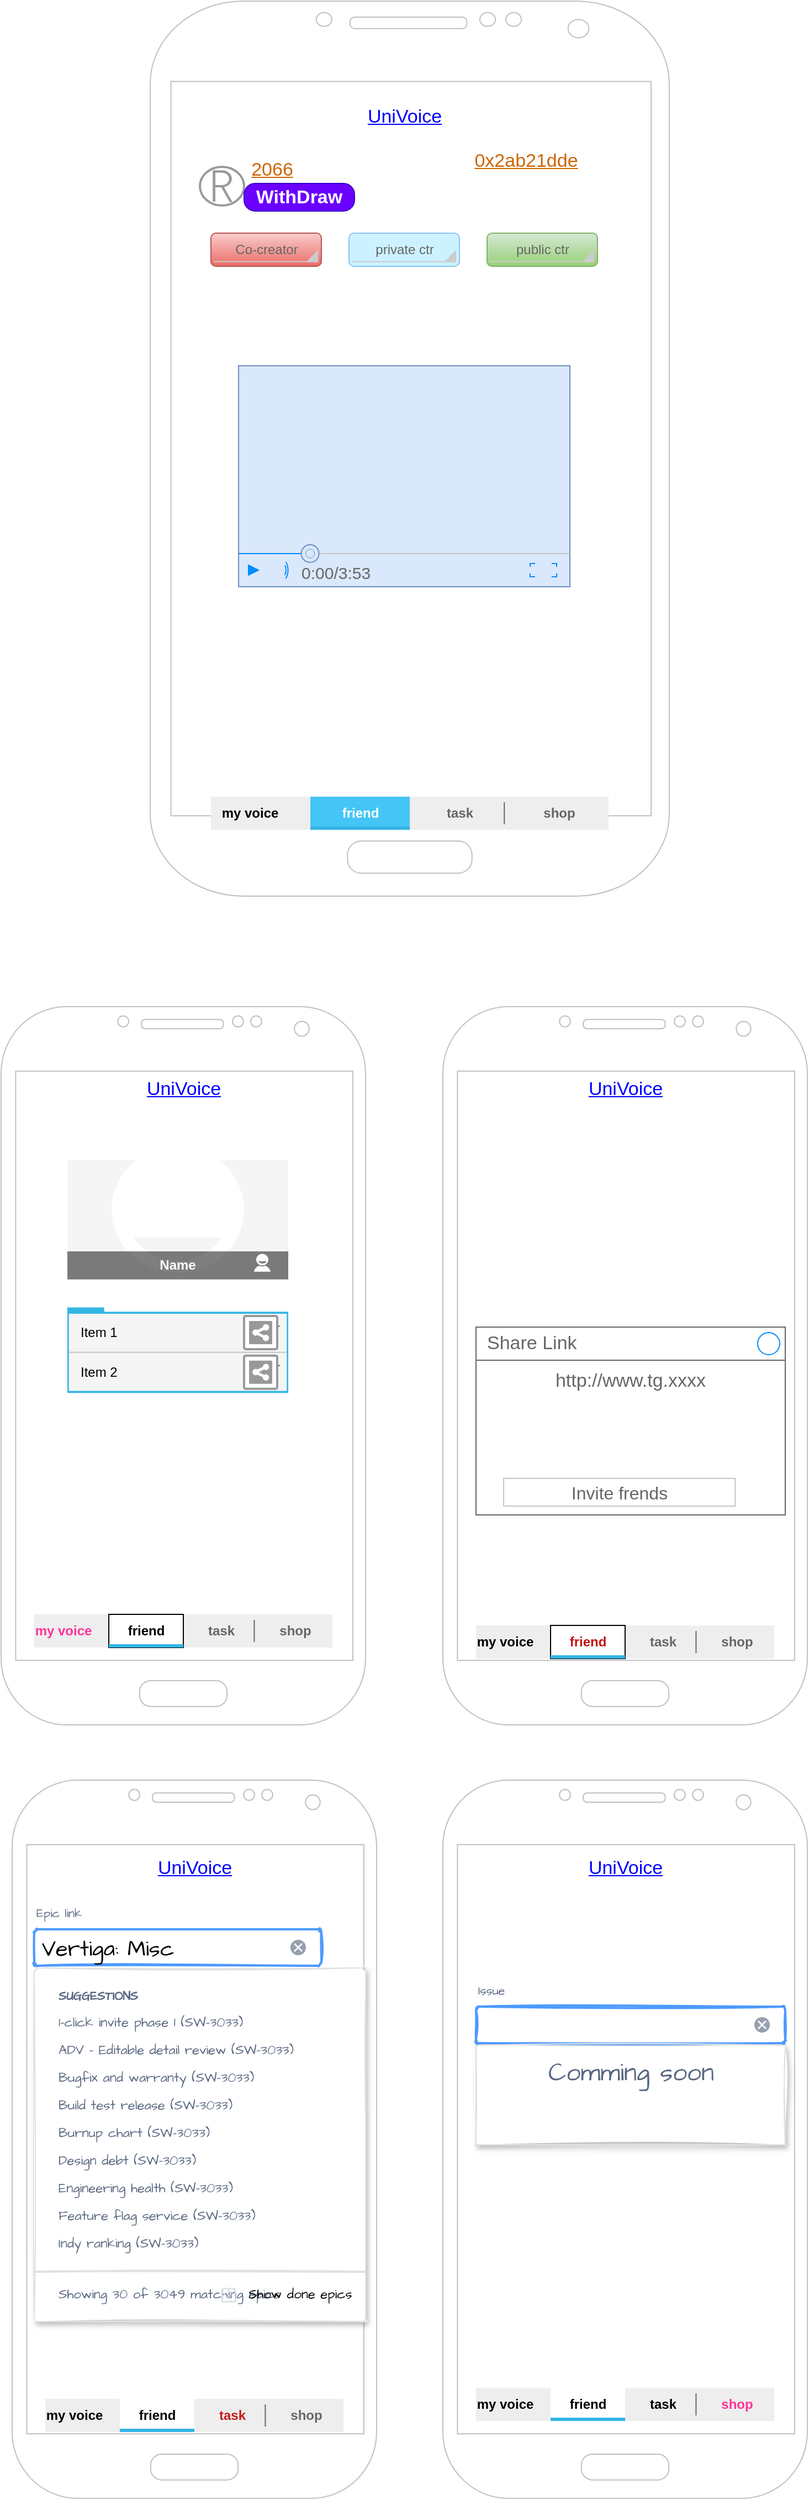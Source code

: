 <mxfile version="24.5.5" type="github">
  <diagram name="Page-1" id="f1b7ffb7-ca1e-a977-7cf5-a751b3c06c05">
    <mxGraphModel dx="1100" dy="866" grid="1" gridSize="10" guides="1" tooltips="1" connect="1" arrows="1" fold="1" page="1" pageScale="1" pageWidth="826" pageHeight="1169" background="#ffffff" math="0" shadow="0">
      <root>
        <mxCell id="0" />
        <mxCell id="1" parent="0" />
        <mxCell id="kEkzy4O3QpLZJ2S9Wlrk-61" value="" style="verticalLabelPosition=bottom;verticalAlign=top;html=1;shadow=0;dashed=0;strokeWidth=1;shape=mxgraph.android.phone2;strokeColor=#c0c0c0;" vertex="1" parent="1">
          <mxGeometry x="195" y="120" width="470" height="810" as="geometry" />
        </mxCell>
        <mxCell id="kEkzy4O3QpLZJ2S9Wlrk-63" value="UniVoice" style="shape=rectangle;strokeColor=none;fillColor=none;linkText=;fontSize=17;fontColor=#0000ff;fontStyle=4;html=1;align=center;" vertex="1" parent="1">
          <mxGeometry x="350" y="210" width="150" height="30" as="geometry" />
        </mxCell>
        <mxCell id="kEkzy4O3QpLZJ2S9Wlrk-64" value="" style="strokeColor=#999999;verticalLabelPosition=bottom;shadow=0;dashed=0;verticalAlign=top;strokeWidth=2;html=1;shape=mxgraph.mockup.misc.registeredIcon;" vertex="1" parent="1">
          <mxGeometry x="240" y="270" width="40" height="35" as="geometry" />
        </mxCell>
        <mxCell id="kEkzy4O3QpLZJ2S9Wlrk-65" value="2066" style="shape=rectangle;strokeColor=none;fillColor=none;linkText=;fontSize=17;fontColor=#CC6600;fontStyle=4;html=1;align=center;" vertex="1" parent="1">
          <mxGeometry x="230" y="260" width="150" height="25" as="geometry" />
        </mxCell>
        <mxCell id="kEkzy4O3QpLZJ2S9Wlrk-66" style="edgeStyle=orthogonalEdgeStyle;rounded=0;orthogonalLoop=1;jettySize=auto;html=1;exitX=0.5;exitY=1;exitDx=0;exitDy=0;" edge="1" parent="1" source="kEkzy4O3QpLZJ2S9Wlrk-65" target="kEkzy4O3QpLZJ2S9Wlrk-65">
          <mxGeometry relative="1" as="geometry" />
        </mxCell>
        <mxCell id="kEkzy4O3QpLZJ2S9Wlrk-68" value="WithDraw" style="strokeWidth=1;shadow=0;dashed=0;align=center;html=1;shape=mxgraph.mockup.buttons.button;strokeColor=#3700CC;fontColor=#ffffff;mainText=;buttonStyle=round;fontSize=17;fontStyle=1;fillColor=#6a00ff;whiteSpace=wrap;" vertex="1" parent="1">
          <mxGeometry x="280" y="285" width="100" height="25" as="geometry" />
        </mxCell>
        <mxCell id="kEkzy4O3QpLZJ2S9Wlrk-69" value="0x2ab21dde" style="shape=rectangle;strokeColor=none;fillColor=none;linkText=;fontSize=17;fontColor=#CC6600;fontStyle=4;html=1;align=center;" vertex="1" parent="1">
          <mxGeometry x="460" y="250" width="150" height="30" as="geometry" />
        </mxCell>
        <mxCell id="kEkzy4O3QpLZJ2S9Wlrk-72" value="" style="strokeWidth=1;html=1;shadow=0;dashed=0;shape=mxgraph.android.rect;rounded=1;fillColor=#f8cecc;strokeColor=#b85450;gradientColor=#ea6b66;" vertex="1" parent="1">
          <mxGeometry x="250" y="330" width="100" height="30" as="geometry" />
        </mxCell>
        <mxCell id="kEkzy4O3QpLZJ2S9Wlrk-73" value="Co-creator" style="strokeWidth=1;html=1;shadow=0;dashed=0;shape=mxgraph.android.spinner2;fontStyle=0;fontColor=#666666;align=center;verticalAlign=middle;strokeColor=#cccccc;fillColor=#cccccc;" vertex="1" parent="kEkzy4O3QpLZJ2S9Wlrk-72">
          <mxGeometry x="2.564" y="4.286" width="94.017" height="21.429" as="geometry" />
        </mxCell>
        <mxCell id="kEkzy4O3QpLZJ2S9Wlrk-74" value="" style="strokeWidth=1;html=1;shadow=0;dashed=0;shape=mxgraph.android.rect;rounded=1;fillColor=#d5e8d4;strokeColor=#82b366;gradientColor=#97d077;" vertex="1" parent="1">
          <mxGeometry x="500" y="330" width="100" height="30" as="geometry" />
        </mxCell>
        <mxCell id="kEkzy4O3QpLZJ2S9Wlrk-75" value="public ctr" style="strokeWidth=1;html=1;shadow=0;dashed=0;shape=mxgraph.android.spinner2;fontStyle=0;fontColor=#666666;align=center;verticalAlign=middle;strokeColor=#cccccc;fillColor=#cccccc;" vertex="1" parent="kEkzy4O3QpLZJ2S9Wlrk-74">
          <mxGeometry x="2.564" y="4.286" width="94.017" height="21.429" as="geometry" />
        </mxCell>
        <mxCell id="kEkzy4O3QpLZJ2S9Wlrk-76" value="" style="strokeWidth=1;html=1;shadow=0;dashed=0;shape=mxgraph.android.rect;rounded=1;fillColor=#ccf2ff;strokeColor=#88c5f5;" vertex="1" parent="1">
          <mxGeometry x="375" y="330" width="100" height="30" as="geometry" />
        </mxCell>
        <mxCell id="kEkzy4O3QpLZJ2S9Wlrk-77" value="private ctr" style="strokeWidth=1;html=1;shadow=0;dashed=0;shape=mxgraph.android.spinner2;fontStyle=0;fontColor=#666666;align=center;verticalAlign=middle;strokeColor=#cccccc;fillColor=#cccccc;" vertex="1" parent="kEkzy4O3QpLZJ2S9Wlrk-76">
          <mxGeometry x="2.564" y="4.286" width="94.017" height="21.429" as="geometry" />
        </mxCell>
        <mxCell id="kEkzy4O3QpLZJ2S9Wlrk-78" value="" style="strokeWidth=1;html=1;shadow=0;dashed=0;shape=mxgraph.android.rrect;rSize=0;fillColor=#eeeeee;strokeColor=none;" vertex="1" parent="1">
          <mxGeometry x="250" y="840" width="360" height="30" as="geometry" />
        </mxCell>
        <mxCell id="kEkzy4O3QpLZJ2S9Wlrk-79" value="my voice" style="strokeWidth=1;html=1;shadow=0;dashed=0;shape=mxgraph.android.anchor;fontStyle=1;fillColor=#f8cecc;gradientColor=#ea6b66;strokeColor=#b85450;" vertex="1" parent="kEkzy4O3QpLZJ2S9Wlrk-78">
          <mxGeometry x="-20" width="110" height="30" as="geometry" />
        </mxCell>
        <mxCell id="kEkzy4O3QpLZJ2S9Wlrk-80" value="friend" style="strokeWidth=1;html=1;shadow=0;dashed=0;shape=mxgraph.android.rrect;rSize=0;fontStyle=1;fillColor=#44c5f5;strokeColor=none;fontColor=#ffffff;" vertex="1" parent="kEkzy4O3QpLZJ2S9Wlrk-78">
          <mxGeometry x="90" width="90" height="30" as="geometry" />
        </mxCell>
        <mxCell id="kEkzy4O3QpLZJ2S9Wlrk-81" value="" style="strokeWidth=1;html=1;shadow=0;dashed=0;shape=mxgraph.android.rrect;rSize=0;fillColor=#33b5e5;strokeColor=none;" vertex="1" parent="kEkzy4O3QpLZJ2S9Wlrk-80">
          <mxGeometry y="27" width="90" height="3" as="geometry" />
        </mxCell>
        <mxCell id="kEkzy4O3QpLZJ2S9Wlrk-82" value="task" style="strokeWidth=1;html=1;shadow=0;dashed=0;shape=mxgraph.android.anchor;fontStyle=1;fontColor=#666666;" vertex="1" parent="kEkzy4O3QpLZJ2S9Wlrk-78">
          <mxGeometry x="180" width="90" height="30" as="geometry" />
        </mxCell>
        <mxCell id="kEkzy4O3QpLZJ2S9Wlrk-83" value="shop" style="strokeWidth=1;html=1;shadow=0;dashed=0;shape=mxgraph.android.anchor;fontStyle=1;fontColor=#666666;" vertex="1" parent="kEkzy4O3QpLZJ2S9Wlrk-78">
          <mxGeometry x="270" width="90" height="30" as="geometry" />
        </mxCell>
        <mxCell id="kEkzy4O3QpLZJ2S9Wlrk-84" value="" style="shape=line;strokeColor=#666666;direction=south;" vertex="1" parent="kEkzy4O3QpLZJ2S9Wlrk-78">
          <mxGeometry x="255.892" y="5" width="19.459" height="20" as="geometry" />
        </mxCell>
        <mxCell id="kEkzy4O3QpLZJ2S9Wlrk-85" value="" style="verticalLabelPosition=bottom;verticalAlign=top;html=1;shadow=0;dashed=0;strokeWidth=1;shape=mxgraph.android.phone2;strokeColor=#c0c0c0;" vertex="1" parent="1">
          <mxGeometry x="60" y="1030" width="330" height="650" as="geometry" />
        </mxCell>
        <mxCell id="kEkzy4O3QpLZJ2S9Wlrk-87" value="UniVoice" style="shape=rectangle;strokeColor=none;fillColor=none;linkText=;fontSize=17;fontColor=#0000ff;fontStyle=4;html=1;align=center;" vertex="1" parent="1">
          <mxGeometry x="150" y="1090" width="150" height="30" as="geometry" />
        </mxCell>
        <mxCell id="kEkzy4O3QpLZJ2S9Wlrk-88" value="" style="strokeWidth=1;html=1;shadow=0;dashed=0;shape=mxgraph.android.rrect;rSize=0;fillColor=#eeeeee;strokeColor=none;" vertex="1" parent="1">
          <mxGeometry x="90" y="1580" width="270" height="30" as="geometry" />
        </mxCell>
        <mxCell id="kEkzy4O3QpLZJ2S9Wlrk-89" value="&lt;font color=&quot;#ff3399&quot;&gt;my voice&lt;/font&gt;" style="strokeWidth=1;html=1;shadow=0;dashed=0;shape=mxgraph.android.anchor;fontStyle=1;fillColor=#66B2FF;gradientColor=#7ea6e0;strokeColor=#6c8ebf;" vertex="1" parent="kEkzy4O3QpLZJ2S9Wlrk-88">
          <mxGeometry x="-15.0" width="82.5" height="30" as="geometry" />
        </mxCell>
        <mxCell id="kEkzy4O3QpLZJ2S9Wlrk-90" value="friend" style="strokeWidth=1;html=1;shadow=0;dashed=0;shape=mxgraph.android.rrect;rSize=0;fontStyle=1;" vertex="1" parent="kEkzy4O3QpLZJ2S9Wlrk-88">
          <mxGeometry x="67.5" width="67.5" height="30" as="geometry" />
        </mxCell>
        <mxCell id="kEkzy4O3QpLZJ2S9Wlrk-91" value="" style="strokeWidth=1;html=1;shadow=0;dashed=0;shape=mxgraph.android.rrect;rSize=0;fillColor=#33b5e5;strokeColor=none;" vertex="1" parent="kEkzy4O3QpLZJ2S9Wlrk-90">
          <mxGeometry y="27" width="67.5" height="3" as="geometry" />
        </mxCell>
        <mxCell id="kEkzy4O3QpLZJ2S9Wlrk-92" value="task" style="strokeWidth=1;html=1;shadow=0;dashed=0;shape=mxgraph.android.anchor;fontStyle=1;fontColor=#666666;" vertex="1" parent="kEkzy4O3QpLZJ2S9Wlrk-88">
          <mxGeometry x="135" width="67.5" height="30" as="geometry" />
        </mxCell>
        <mxCell id="kEkzy4O3QpLZJ2S9Wlrk-93" value="shop" style="strokeWidth=1;html=1;shadow=0;dashed=0;shape=mxgraph.android.anchor;fontStyle=1;fontColor=#666666;" vertex="1" parent="kEkzy4O3QpLZJ2S9Wlrk-88">
          <mxGeometry x="202.5" width="67.5" height="30" as="geometry" />
        </mxCell>
        <mxCell id="kEkzy4O3QpLZJ2S9Wlrk-94" value="" style="shape=line;strokeColor=#666666;direction=south;" vertex="1" parent="kEkzy4O3QpLZJ2S9Wlrk-88">
          <mxGeometry x="191.919" y="5" width="14.595" height="20" as="geometry" />
        </mxCell>
        <mxCell id="kEkzy4O3QpLZJ2S9Wlrk-95" value="" style="strokeWidth=1;html=1;shadow=0;dashed=0;shape=mxgraph.android.quick_contact;sketch=0;" vertex="1" parent="1">
          <mxGeometry x="120" y="1169" width="200" height="211" as="geometry" />
        </mxCell>
        <mxCell id="kEkzy4O3QpLZJ2S9Wlrk-96" value="Name" style="strokeWidth=1;html=1;shadow=0;dashed=0;shape=mxgraph.android.anchor;rSize=0;fontStyle=1;fontColor=#FFFFFF;whiteSpace=wrap;" vertex="1" parent="kEkzy4O3QpLZJ2S9Wlrk-95">
          <mxGeometry y="83.121" width="200.0" height="23.018" as="geometry" />
        </mxCell>
        <mxCell id="kEkzy4O3QpLZJ2S9Wlrk-97" value="Item 1" style="strokeWidth=1;html=1;shadow=0;dashed=0;shape=mxgraph.android.anchor;rSize=0;align=left;spacingLeft=10;whiteSpace=wrap;" vertex="1" parent="kEkzy4O3QpLZJ2S9Wlrk-95">
          <mxGeometry y="138.109" width="160" height="35.806" as="geometry" />
        </mxCell>
        <mxCell id="kEkzy4O3QpLZJ2S9Wlrk-98" value="Item 2" style="strokeWidth=1;html=1;shadow=0;dashed=0;shape=mxgraph.android.anchor;rSize=0;align=left;spacingLeft=10;whiteSpace=wrap;" vertex="1" parent="kEkzy4O3QpLZJ2S9Wlrk-95">
          <mxGeometry y="173.915" width="160" height="35.806" as="geometry" />
        </mxCell>
        <mxCell id="kEkzy4O3QpLZJ2S9Wlrk-99" value="" style="strokeColor=#999999;verticalLabelPosition=bottom;shadow=0;dashed=0;verticalAlign=top;strokeWidth=2;html=1;shape=mxgraph.mockup.misc.shareIcon;" vertex="1" parent="kEkzy4O3QpLZJ2S9Wlrk-95">
          <mxGeometry x="160" y="141.01" width="30" height="30" as="geometry" />
        </mxCell>
        <mxCell id="kEkzy4O3QpLZJ2S9Wlrk-100" value="" style="strokeColor=#999999;verticalLabelPosition=bottom;shadow=0;dashed=0;verticalAlign=top;strokeWidth=2;html=1;shape=mxgraph.mockup.misc.shareIcon;" vertex="1" parent="kEkzy4O3QpLZJ2S9Wlrk-95">
          <mxGeometry x="160" y="176.82" width="30" height="30" as="geometry" />
        </mxCell>
        <mxCell id="kEkzy4O3QpLZJ2S9Wlrk-101" value="" style="verticalLabelPosition=bottom;verticalAlign=top;html=1;shadow=0;dashed=0;strokeWidth=1;shape=mxgraph.android.phone2;strokeColor=#c0c0c0;" vertex="1" parent="1">
          <mxGeometry x="460" y="1030" width="330" height="650" as="geometry" />
        </mxCell>
        <mxCell id="kEkzy4O3QpLZJ2S9Wlrk-102" value="" style="strokeWidth=1;html=1;shadow=0;dashed=0;shape=mxgraph.android.rrect;rSize=0;fillColor=#eeeeee;strokeColor=none;" vertex="1" parent="1">
          <mxGeometry x="490" y="1590" width="270" height="30" as="geometry" />
        </mxCell>
        <mxCell id="kEkzy4O3QpLZJ2S9Wlrk-103" value="my voice" style="strokeWidth=1;html=1;shadow=0;dashed=0;shape=mxgraph.android.anchor;fontStyle=1;fillColor=#66B2FF;gradientColor=#7ea6e0;strokeColor=#6c8ebf;" vertex="1" parent="kEkzy4O3QpLZJ2S9Wlrk-102">
          <mxGeometry x="-15.0" width="82.5" height="30" as="geometry" />
        </mxCell>
        <mxCell id="kEkzy4O3QpLZJ2S9Wlrk-104" value="&lt;font color=&quot;#c41212&quot;&gt;friend&lt;/font&gt;" style="strokeWidth=1;html=1;shadow=0;dashed=0;shape=mxgraph.android.rrect;rSize=0;fontStyle=1;" vertex="1" parent="kEkzy4O3QpLZJ2S9Wlrk-102">
          <mxGeometry x="67.5" width="67.5" height="30" as="geometry" />
        </mxCell>
        <mxCell id="kEkzy4O3QpLZJ2S9Wlrk-105" value="" style="strokeWidth=1;html=1;shadow=0;dashed=0;shape=mxgraph.android.rrect;rSize=0;fillColor=#33b5e5;strokeColor=none;" vertex="1" parent="kEkzy4O3QpLZJ2S9Wlrk-104">
          <mxGeometry y="27" width="67.5" height="3" as="geometry" />
        </mxCell>
        <mxCell id="kEkzy4O3QpLZJ2S9Wlrk-106" value="task" style="strokeWidth=1;html=1;shadow=0;dashed=0;shape=mxgraph.android.anchor;fontStyle=1;fontColor=#666666;" vertex="1" parent="kEkzy4O3QpLZJ2S9Wlrk-102">
          <mxGeometry x="135" width="67.5" height="30" as="geometry" />
        </mxCell>
        <mxCell id="kEkzy4O3QpLZJ2S9Wlrk-107" value="shop" style="strokeWidth=1;html=1;shadow=0;dashed=0;shape=mxgraph.android.anchor;fontStyle=1;fontColor=#666666;" vertex="1" parent="kEkzy4O3QpLZJ2S9Wlrk-102">
          <mxGeometry x="202.5" width="67.5" height="30" as="geometry" />
        </mxCell>
        <mxCell id="kEkzy4O3QpLZJ2S9Wlrk-108" value="" style="shape=line;strokeColor=#666666;direction=south;" vertex="1" parent="kEkzy4O3QpLZJ2S9Wlrk-102">
          <mxGeometry x="191.919" y="5" width="14.595" height="20" as="geometry" />
        </mxCell>
        <mxCell id="kEkzy4O3QpLZJ2S9Wlrk-109" value="" style="verticalLabelPosition=bottom;shadow=0;dashed=0;align=center;html=1;verticalAlign=top;strokeWidth=1;shape=mxgraph.mockup.containers.videoPlayer;strokeColor=#6c8ebf;strokeColor2=#008cff;strokeColor3=#c4c4c4;textColor=#666666;fillColor2=#008cff;barHeight=30;barPos=20;fillColor=#dae8fc;" vertex="1" parent="1">
          <mxGeometry x="275" y="450" width="300" height="200" as="geometry" />
        </mxCell>
        <mxCell id="kEkzy4O3QpLZJ2S9Wlrk-110" value="http://www.tg.xxxx" style="strokeWidth=1;shadow=0;dashed=0;align=center;html=1;shape=mxgraph.mockup.containers.rrect;rSize=0;strokeColor=#666666;fontColor=#666666;fontSize=17;verticalAlign=top;whiteSpace=wrap;fillColor=#ffffff;spacingTop=32;" vertex="1" parent="1">
          <mxGeometry x="490" y="1320" width="280" height="170" as="geometry" />
        </mxCell>
        <mxCell id="kEkzy4O3QpLZJ2S9Wlrk-111" value="Share Link" style="strokeWidth=1;shadow=0;dashed=0;align=center;html=1;shape=mxgraph.mockup.containers.rrect;rSize=0;fontSize=17;fontColor=#666666;strokeColor=#666666;align=left;spacingLeft=8;fillColor=none;resizeWidth=1;whiteSpace=wrap;" vertex="1" parent="kEkzy4O3QpLZJ2S9Wlrk-110">
          <mxGeometry width="280" height="30" relative="1" as="geometry" />
        </mxCell>
        <mxCell id="kEkzy4O3QpLZJ2S9Wlrk-112" value="" style="shape=ellipse;strokeColor=#008cff;resizable=0;fillColor=none;html=1;" vertex="1" parent="kEkzy4O3QpLZJ2S9Wlrk-111">
          <mxGeometry x="1" y="0.5" width="20" height="20" relative="1" as="geometry">
            <mxPoint x="-25" y="-10" as="offset" />
          </mxGeometry>
        </mxCell>
        <mxCell id="kEkzy4O3QpLZJ2S9Wlrk-113" value="Invite frends" style="strokeWidth=1;shadow=0;dashed=0;align=center;html=1;shape=mxgraph.mockup.containers.rrect;rSize=0;fontSize=16;fontColor=#666666;strokeColor=#c4c4c4;whiteSpace=wrap;fillColor=none;" vertex="1" parent="kEkzy4O3QpLZJ2S9Wlrk-110">
          <mxGeometry x="0.25" y="1" width="209.75" height="25" relative="1" as="geometry">
            <mxPoint x="-45" y="-33" as="offset" />
          </mxGeometry>
        </mxCell>
        <mxCell id="kEkzy4O3QpLZJ2S9Wlrk-115" value="UniVoice" style="shape=rectangle;strokeColor=none;fillColor=none;linkText=;fontSize=17;fontColor=#0000ff;fontStyle=4;html=1;align=center;" vertex="1" parent="1">
          <mxGeometry x="550" y="1090" width="150" height="30" as="geometry" />
        </mxCell>
        <mxCell id="kEkzy4O3QpLZJ2S9Wlrk-116" value="" style="verticalLabelPosition=bottom;verticalAlign=top;html=1;shadow=0;dashed=0;strokeWidth=1;shape=mxgraph.android.phone2;strokeColor=#c0c0c0;" vertex="1" parent="1">
          <mxGeometry x="70" y="1730" width="330" height="650" as="geometry" />
        </mxCell>
        <mxCell id="kEkzy4O3QpLZJ2S9Wlrk-125" value="UniVoice" style="shape=rectangle;strokeColor=none;fillColor=none;linkText=;fontSize=17;fontColor=#0000ff;fontStyle=4;html=1;align=center;" vertex="1" parent="1">
          <mxGeometry x="160" y="1810" width="150" as="geometry" />
        </mxCell>
        <mxCell id="kEkzy4O3QpLZJ2S9Wlrk-126" value="" style="strokeWidth=1;html=1;shadow=0;dashed=0;shape=mxgraph.android.rrect;rSize=0;fillColor=#eeeeee;strokeColor=none;" vertex="1" parent="1">
          <mxGeometry x="100" y="2290" width="270" height="30" as="geometry" />
        </mxCell>
        <mxCell id="kEkzy4O3QpLZJ2S9Wlrk-127" value="my voice" style="strokeWidth=1;html=1;shadow=0;dashed=0;shape=mxgraph.android.anchor;fontStyle=1;fillColor=#66B2FF;gradientColor=#7ea6e0;strokeColor=#6c8ebf;" vertex="1" parent="kEkzy4O3QpLZJ2S9Wlrk-126">
          <mxGeometry x="-15.0" width="82.5" height="30" as="geometry" />
        </mxCell>
        <mxCell id="kEkzy4O3QpLZJ2S9Wlrk-128" value="friend" style="strokeWidth=1;html=1;shadow=0;dashed=0;shape=mxgraph.android.rrect;rSize=0;fontStyle=1;strokeColor=none;fillColor=default;" vertex="1" parent="kEkzy4O3QpLZJ2S9Wlrk-126">
          <mxGeometry x="67.5" width="67.5" height="30" as="geometry" />
        </mxCell>
        <mxCell id="kEkzy4O3QpLZJ2S9Wlrk-129" value="" style="strokeWidth=1;html=1;shadow=0;dashed=0;shape=mxgraph.android.rrect;rSize=0;fillColor=#33b5e5;strokeColor=none;" vertex="1" parent="kEkzy4O3QpLZJ2S9Wlrk-128">
          <mxGeometry y="27" width="67.5" height="3" as="geometry" />
        </mxCell>
        <mxCell id="kEkzy4O3QpLZJ2S9Wlrk-130" value="&lt;font color=&quot;#c41a1a&quot;&gt;task&lt;/font&gt;" style="strokeWidth=1;html=1;shadow=0;dashed=0;shape=mxgraph.android.anchor;fontStyle=1;fontColor=#666666;" vertex="1" parent="kEkzy4O3QpLZJ2S9Wlrk-126">
          <mxGeometry x="135" width="67.5" height="30" as="geometry" />
        </mxCell>
        <mxCell id="kEkzy4O3QpLZJ2S9Wlrk-131" value="shop" style="strokeWidth=1;html=1;shadow=0;dashed=0;shape=mxgraph.android.anchor;fontStyle=1;fontColor=#666666;" vertex="1" parent="kEkzy4O3QpLZJ2S9Wlrk-126">
          <mxGeometry x="202.5" width="67.5" height="30" as="geometry" />
        </mxCell>
        <mxCell id="kEkzy4O3QpLZJ2S9Wlrk-132" value="" style="shape=line;strokeColor=#666666;direction=south;" vertex="1" parent="kEkzy4O3QpLZJ2S9Wlrk-126">
          <mxGeometry x="191.919" y="5" width="14.595" height="20" as="geometry" />
        </mxCell>
        <mxCell id="kEkzy4O3QpLZJ2S9Wlrk-133" value="Epic link" style="html=1;fillColor=none;strokeColor=none;fontSize=11;align=left;fontColor=#596780;whiteSpace=wrap;sketch=1;hachureGap=4;pointerEvents=0;fontFamily=Architects Daughter;fontSource=https%3A%2F%2Ffonts.googleapis.com%2Fcss%3Ffamily%3DArchitects%2BDaughter;" vertex="1" parent="1">
          <mxGeometry x="90" y="1840" width="150" height="20" as="geometry" />
        </mxCell>
        <mxCell id="kEkzy4O3QpLZJ2S9Wlrk-134" value="Vertiga: Misc" style="rounded=1;arcSize=9;fillColor=#ffffff;strokeColor=#4C9AFF;html=1;strokeWidth=2;spacingLeft=5;fontColor=#000000;align=left;sketch=1;hachureGap=4;pointerEvents=0;fontFamily=Architects Daughter;fontSource=https%3A%2F%2Ffonts.googleapis.com%2Fcss%3Ffamily%3DArchitects%2BDaughter;fontSize=20;" vertex="1" parent="1">
          <mxGeometry x="90" y="1865" width="260" height="33" as="geometry" />
        </mxCell>
        <mxCell id="kEkzy4O3QpLZJ2S9Wlrk-135" value="" style="html=1;shadow=0;dashed=0;shape=mxgraph.atlassian.close;fillColor=#97A0AF;strokeColor=none;sketch=0;hachureGap=4;pointerEvents=0;fontFamily=Architects Daughter;fontSource=https%3A%2F%2Ffonts.googleapis.com%2Fcss%3Ffamily%3DArchitects%2BDaughter;fontSize=20;" vertex="1" parent="kEkzy4O3QpLZJ2S9Wlrk-134">
          <mxGeometry x="1" y="0.5" width="14" height="14" relative="1" as="geometry">
            <mxPoint x="-28" y="-7" as="offset" />
          </mxGeometry>
        </mxCell>
        <mxCell id="kEkzy4O3QpLZJ2S9Wlrk-136" value="" style="rounded=1;fillColor=#ffffff;strokeColor=#DFE1E5;shadow=1;arcSize=1;fontSize=12;fontColor=#596780;align=center;html=1;verticalAlign=top;spacingTop=5;sketch=1;hachureGap=4;pointerEvents=0;fontFamily=Architects Daughter;fontSource=https%3A%2F%2Ffonts.googleapis.com%2Fcss%3Ffamily%3DArchitects%2BDaughter;" vertex="1" parent="1">
          <mxGeometry x="90" y="1900" width="300" height="320" as="geometry" />
        </mxCell>
        <mxCell id="kEkzy4O3QpLZJ2S9Wlrk-137" value="SUGGESTIONS" style="html=1;fillColor=none;strokeColor=none;fontSize=11;align=left;fontColor=#596780;whiteSpace=wrap;fontStyle=1;sketch=1;hachureGap=4;pointerEvents=0;fontFamily=Architects Daughter;fontSource=https%3A%2F%2Ffonts.googleapis.com%2Fcss%3Ffamily%3DArchitects%2BDaughter;" vertex="1" parent="kEkzy4O3QpLZJ2S9Wlrk-136">
          <mxGeometry width="140" height="20" relative="1" as="geometry">
            <mxPoint x="20" y="15" as="offset" />
          </mxGeometry>
        </mxCell>
        <mxCell id="kEkzy4O3QpLZJ2S9Wlrk-138" value="1-click invite phase 1 (SW-3033)" style="html=1;fillColor=none;strokeColor=none;fontSize=12;align=left;fontColor=#596780;whiteSpace=wrap;fontStyle=0;sketch=1;hachureGap=4;pointerEvents=0;fontFamily=Architects Daughter;fontSource=https%3A%2F%2Ffonts.googleapis.com%2Fcss%3Ffamily%3DArchitects%2BDaughter;" vertex="1" parent="kEkzy4O3QpLZJ2S9Wlrk-136">
          <mxGeometry width="330" height="20" relative="1" as="geometry">
            <mxPoint x="20" y="40" as="offset" />
          </mxGeometry>
        </mxCell>
        <mxCell id="kEkzy4O3QpLZJ2S9Wlrk-139" value="ADV - Editable detail review (SW-3033)" style="html=1;fillColor=none;strokeColor=none;fontSize=12;align=left;fontColor=#596780;whiteSpace=wrap;fontStyle=0;sketch=1;hachureGap=4;pointerEvents=0;fontFamily=Architects Daughter;fontSource=https%3A%2F%2Ffonts.googleapis.com%2Fcss%3Ffamily%3DArchitects%2BDaughter;" vertex="1" parent="kEkzy4O3QpLZJ2S9Wlrk-136">
          <mxGeometry width="330" height="20" relative="1" as="geometry">
            <mxPoint x="20" y="65" as="offset" />
          </mxGeometry>
        </mxCell>
        <mxCell id="kEkzy4O3QpLZJ2S9Wlrk-140" value="Bugfix and warranty (SW-3033)" style="html=1;fillColor=none;strokeColor=none;fontSize=12;align=left;fontColor=#596780;whiteSpace=wrap;fontStyle=0;sketch=1;hachureGap=4;pointerEvents=0;fontFamily=Architects Daughter;fontSource=https%3A%2F%2Ffonts.googleapis.com%2Fcss%3Ffamily%3DArchitects%2BDaughter;" vertex="1" parent="kEkzy4O3QpLZJ2S9Wlrk-136">
          <mxGeometry width="330" height="20" relative="1" as="geometry">
            <mxPoint x="20" y="90" as="offset" />
          </mxGeometry>
        </mxCell>
        <mxCell id="kEkzy4O3QpLZJ2S9Wlrk-141" value="Build test release (SW-3033)" style="html=1;fillColor=none;strokeColor=none;fontSize=12;align=left;fontColor=#596780;whiteSpace=wrap;fontStyle=0;sketch=1;hachureGap=4;pointerEvents=0;fontFamily=Architects Daughter;fontSource=https%3A%2F%2Ffonts.googleapis.com%2Fcss%3Ffamily%3DArchitects%2BDaughter;" vertex="1" parent="kEkzy4O3QpLZJ2S9Wlrk-136">
          <mxGeometry width="330" height="20" relative="1" as="geometry">
            <mxPoint x="20" y="115" as="offset" />
          </mxGeometry>
        </mxCell>
        <mxCell id="kEkzy4O3QpLZJ2S9Wlrk-142" value="Burnup chart (SW-3033)" style="html=1;fillColor=none;strokeColor=none;fontSize=12;align=left;fontColor=#596780;whiteSpace=wrap;fontStyle=0;sketch=1;hachureGap=4;pointerEvents=0;fontFamily=Architects Daughter;fontSource=https%3A%2F%2Ffonts.googleapis.com%2Fcss%3Ffamily%3DArchitects%2BDaughter;" vertex="1" parent="kEkzy4O3QpLZJ2S9Wlrk-136">
          <mxGeometry width="330" height="20" relative="1" as="geometry">
            <mxPoint x="20" y="140" as="offset" />
          </mxGeometry>
        </mxCell>
        <mxCell id="kEkzy4O3QpLZJ2S9Wlrk-143" value="Design debt (SW-3033)" style="html=1;fillColor=none;strokeColor=none;fontSize=12;align=left;fontColor=#596780;whiteSpace=wrap;fontStyle=0;sketch=1;hachureGap=4;pointerEvents=0;fontFamily=Architects Daughter;fontSource=https%3A%2F%2Ffonts.googleapis.com%2Fcss%3Ffamily%3DArchitects%2BDaughter;" vertex="1" parent="kEkzy4O3QpLZJ2S9Wlrk-136">
          <mxGeometry width="330" height="20" relative="1" as="geometry">
            <mxPoint x="20" y="165" as="offset" />
          </mxGeometry>
        </mxCell>
        <mxCell id="kEkzy4O3QpLZJ2S9Wlrk-144" value="Engineering health (SW-3033)" style="html=1;fillColor=none;strokeColor=none;fontSize=12;align=left;fontColor=#596780;whiteSpace=wrap;fontStyle=0;sketch=1;hachureGap=4;pointerEvents=0;fontFamily=Architects Daughter;fontSource=https%3A%2F%2Ffonts.googleapis.com%2Fcss%3Ffamily%3DArchitects%2BDaughter;" vertex="1" parent="kEkzy4O3QpLZJ2S9Wlrk-136">
          <mxGeometry width="330" height="20" relative="1" as="geometry">
            <mxPoint x="20" y="190" as="offset" />
          </mxGeometry>
        </mxCell>
        <mxCell id="kEkzy4O3QpLZJ2S9Wlrk-145" value="Feature flag service (SW-3033)" style="html=1;fillColor=none;strokeColor=none;fontSize=12;align=left;fontColor=#596780;whiteSpace=wrap;fontStyle=0;sketch=1;hachureGap=4;pointerEvents=0;fontFamily=Architects Daughter;fontSource=https%3A%2F%2Ffonts.googleapis.com%2Fcss%3Ffamily%3DArchitects%2BDaughter;" vertex="1" parent="kEkzy4O3QpLZJ2S9Wlrk-136">
          <mxGeometry width="330" height="20" relative="1" as="geometry">
            <mxPoint x="20" y="215" as="offset" />
          </mxGeometry>
        </mxCell>
        <mxCell id="kEkzy4O3QpLZJ2S9Wlrk-146" value="Indy ranking (SW-3033)" style="html=1;fillColor=none;strokeColor=none;fontSize=12;align=left;fontColor=#596780;whiteSpace=wrap;fontStyle=0;sketch=1;hachureGap=4;pointerEvents=0;fontFamily=Architects Daughter;fontSource=https%3A%2F%2Ffonts.googleapis.com%2Fcss%3Ffamily%3DArchitects%2BDaughter;" vertex="1" parent="kEkzy4O3QpLZJ2S9Wlrk-136">
          <mxGeometry width="330" height="20" relative="1" as="geometry">
            <mxPoint x="20" y="240" as="offset" />
          </mxGeometry>
        </mxCell>
        <mxCell id="kEkzy4O3QpLZJ2S9Wlrk-147" value="" style="shape=line;strokeWidth=2;html=1;strokeColor=#DFE1E5;resizeWidth=1;sketch=1;hachureGap=4;pointerEvents=0;fontFamily=Architects Daughter;fontSource=https%3A%2F%2Ffonts.googleapis.com%2Fcss%3Ffamily%3DArchitects%2BDaughter;fontSize=20;" vertex="1" parent="kEkzy4O3QpLZJ2S9Wlrk-136">
          <mxGeometry y="1" width="300" height="10" relative="1" as="geometry">
            <mxPoint y="-50" as="offset" />
          </mxGeometry>
        </mxCell>
        <mxCell id="kEkzy4O3QpLZJ2S9Wlrk-148" value="Showing 30 of 3049 matching epics" style="html=1;fillColor=none;strokeColor=none;fontSize=12;align=left;fontColor=#596780;whiteSpace=wrap;fontStyle=0;sketch=1;hachureGap=4;pointerEvents=0;fontFamily=Architects Daughter;fontSource=https%3A%2F%2Ffonts.googleapis.com%2Fcss%3Ffamily%3DArchitects%2BDaughter;" vertex="1" parent="kEkzy4O3QpLZJ2S9Wlrk-136">
          <mxGeometry y="1" width="210" height="20" relative="1" as="geometry">
            <mxPoint x="20" y="-34" as="offset" />
          </mxGeometry>
        </mxCell>
        <mxCell id="kEkzy4O3QpLZJ2S9Wlrk-149" value="Show done epics" style="rounded=1;fillColor=#F0F2F5;strokeColor=#D8DCE3;fontColor=#000000;align=left;verticalAlign=middle;fontStyle=0;fontSize=12;labelPosition=right;verticalLabelPosition=middle;spacingLeft=10;html=1;shadow=0;dashed=0;sketch=1;hachureGap=4;pointerEvents=0;fontFamily=Architects Daughter;fontSource=https%3A%2F%2Ffonts.googleapis.com%2Fcss%3Ffamily%3DArchitects%2BDaughter;" vertex="1" parent="kEkzy4O3QpLZJ2S9Wlrk-136">
          <mxGeometry x="1" y="1" width="12" height="12" relative="1" as="geometry">
            <mxPoint x="-130" y="-30" as="offset" />
          </mxGeometry>
        </mxCell>
        <mxCell id="kEkzy4O3QpLZJ2S9Wlrk-150" value="" style="verticalLabelPosition=bottom;verticalAlign=top;html=1;shadow=0;dashed=0;strokeWidth=1;shape=mxgraph.android.phone2;strokeColor=#c0c0c0;" vertex="1" parent="1">
          <mxGeometry x="460" y="1730" width="330" height="650" as="geometry" />
        </mxCell>
        <mxCell id="kEkzy4O3QpLZJ2S9Wlrk-151" value="UniVoice" style="shape=rectangle;strokeColor=none;fillColor=none;linkText=;fontSize=17;fontColor=#0000ff;fontStyle=4;html=1;align=center;" vertex="1" parent="1">
          <mxGeometry x="550" y="1810" width="150" as="geometry" />
        </mxCell>
        <mxCell id="kEkzy4O3QpLZJ2S9Wlrk-152" value="" style="strokeWidth=1;html=1;shadow=0;dashed=0;shape=mxgraph.android.rrect;rSize=0;fillColor=#eeeeee;strokeColor=none;" vertex="1" parent="1">
          <mxGeometry x="490" y="2280" width="270" height="30" as="geometry" />
        </mxCell>
        <mxCell id="kEkzy4O3QpLZJ2S9Wlrk-153" value="my voice" style="strokeWidth=1;html=1;shadow=0;dashed=0;shape=mxgraph.android.anchor;fontStyle=1;fillColor=#66B2FF;gradientColor=#7ea6e0;strokeColor=#6c8ebf;" vertex="1" parent="kEkzy4O3QpLZJ2S9Wlrk-152">
          <mxGeometry x="-15.0" width="82.5" height="30" as="geometry" />
        </mxCell>
        <mxCell id="kEkzy4O3QpLZJ2S9Wlrk-154" value="friend" style="strokeWidth=1;html=1;shadow=0;dashed=0;shape=mxgraph.android.rrect;rSize=0;fontStyle=1;strokeColor=none;fillColor=default;" vertex="1" parent="kEkzy4O3QpLZJ2S9Wlrk-152">
          <mxGeometry x="67.5" width="67.5" height="30" as="geometry" />
        </mxCell>
        <mxCell id="kEkzy4O3QpLZJ2S9Wlrk-155" value="" style="strokeWidth=1;html=1;shadow=0;dashed=0;shape=mxgraph.android.rrect;rSize=0;fillColor=#33b5e5;strokeColor=none;" vertex="1" parent="kEkzy4O3QpLZJ2S9Wlrk-154">
          <mxGeometry y="27" width="67.5" height="3" as="geometry" />
        </mxCell>
        <mxCell id="kEkzy4O3QpLZJ2S9Wlrk-156" value="&lt;font color=&quot;#000000&quot;&gt;task&lt;/font&gt;" style="strokeWidth=1;html=1;shadow=0;dashed=0;shape=mxgraph.android.anchor;fontStyle=1;fontColor=#666666;" vertex="1" parent="kEkzy4O3QpLZJ2S9Wlrk-152">
          <mxGeometry x="135" width="67.5" height="30" as="geometry" />
        </mxCell>
        <mxCell id="kEkzy4O3QpLZJ2S9Wlrk-157" value="&lt;font color=&quot;#ff3399&quot;&gt;shop&lt;/font&gt;" style="strokeWidth=1;html=1;shadow=0;dashed=0;shape=mxgraph.android.anchor;fontStyle=1;fontColor=#666666;strokeColor=none;" vertex="1" parent="kEkzy4O3QpLZJ2S9Wlrk-152">
          <mxGeometry x="202.5" width="67.5" height="30" as="geometry" />
        </mxCell>
        <mxCell id="kEkzy4O3QpLZJ2S9Wlrk-158" value="" style="shape=line;strokeColor=#666666;direction=south;" vertex="1" parent="kEkzy4O3QpLZJ2S9Wlrk-152">
          <mxGeometry x="191.919" y="5" width="14.595" height="20" as="geometry" />
        </mxCell>
        <mxCell id="kEkzy4O3QpLZJ2S9Wlrk-159" value="Issue" style="html=1;fillColor=none;strokeColor=none;fontSize=11;align=left;fontColor=#596780;whiteSpace=wrap;sketch=1;hachureGap=4;pointerEvents=0;fontFamily=Architects Daughter;fontSource=https%3A%2F%2Ffonts.googleapis.com%2Fcss%3Ffamily%3DArchitects%2BDaughter;" vertex="1" parent="1">
          <mxGeometry x="490" y="1910" width="150" height="20" as="geometry" />
        </mxCell>
        <mxCell id="kEkzy4O3QpLZJ2S9Wlrk-160" value="" style="rounded=1;arcSize=9;fillColor=#ffffff;strokeColor=#4C9AFF;html=1;strokeWidth=2;spacingLeft=5;fontColor=#000000;align=left;sketch=1;hachureGap=4;pointerEvents=0;fontFamily=Architects Daughter;fontSource=https%3A%2F%2Ffonts.googleapis.com%2Fcss%3Ffamily%3DArchitects%2BDaughter;fontSize=20;" vertex="1" parent="1">
          <mxGeometry x="490" y="1935" width="280" height="33" as="geometry" />
        </mxCell>
        <mxCell id="kEkzy4O3QpLZJ2S9Wlrk-161" value="" style="html=1;shadow=0;dashed=0;shape=mxgraph.atlassian.close;fillColor=#97A0AF;strokeColor=none;sketch=0;hachureGap=4;pointerEvents=0;fontFamily=Architects Daughter;fontSource=https%3A%2F%2Ffonts.googleapis.com%2Fcss%3Ffamily%3DArchitects%2BDaughter;fontSize=20;" vertex="1" parent="kEkzy4O3QpLZJ2S9Wlrk-160">
          <mxGeometry x="1" y="0.5" width="14" height="14" relative="1" as="geometry">
            <mxPoint x="-28" y="-7" as="offset" />
          </mxGeometry>
        </mxCell>
        <mxCell id="kEkzy4O3QpLZJ2S9Wlrk-162" value="&lt;font style=&quot;font-size: 23px;&quot;&gt;Comming soon&lt;/font&gt;" style="rounded=1;fillColor=#ffffff;strokeColor=#DFE1E5;shadow=1;arcSize=1;fontSize=12;fontColor=#596780;align=center;html=1;verticalAlign=top;spacingTop=5;sketch=1;hachureGap=4;pointerEvents=0;fontFamily=Architects Daughter;fontSource=https%3A%2F%2Ffonts.googleapis.com%2Fcss%3Ffamily%3DArchitects%2BDaughter;" vertex="1" parent="1">
          <mxGeometry x="490" y="1970" width="280" height="90" as="geometry" />
        </mxCell>
      </root>
    </mxGraphModel>
  </diagram>
</mxfile>
